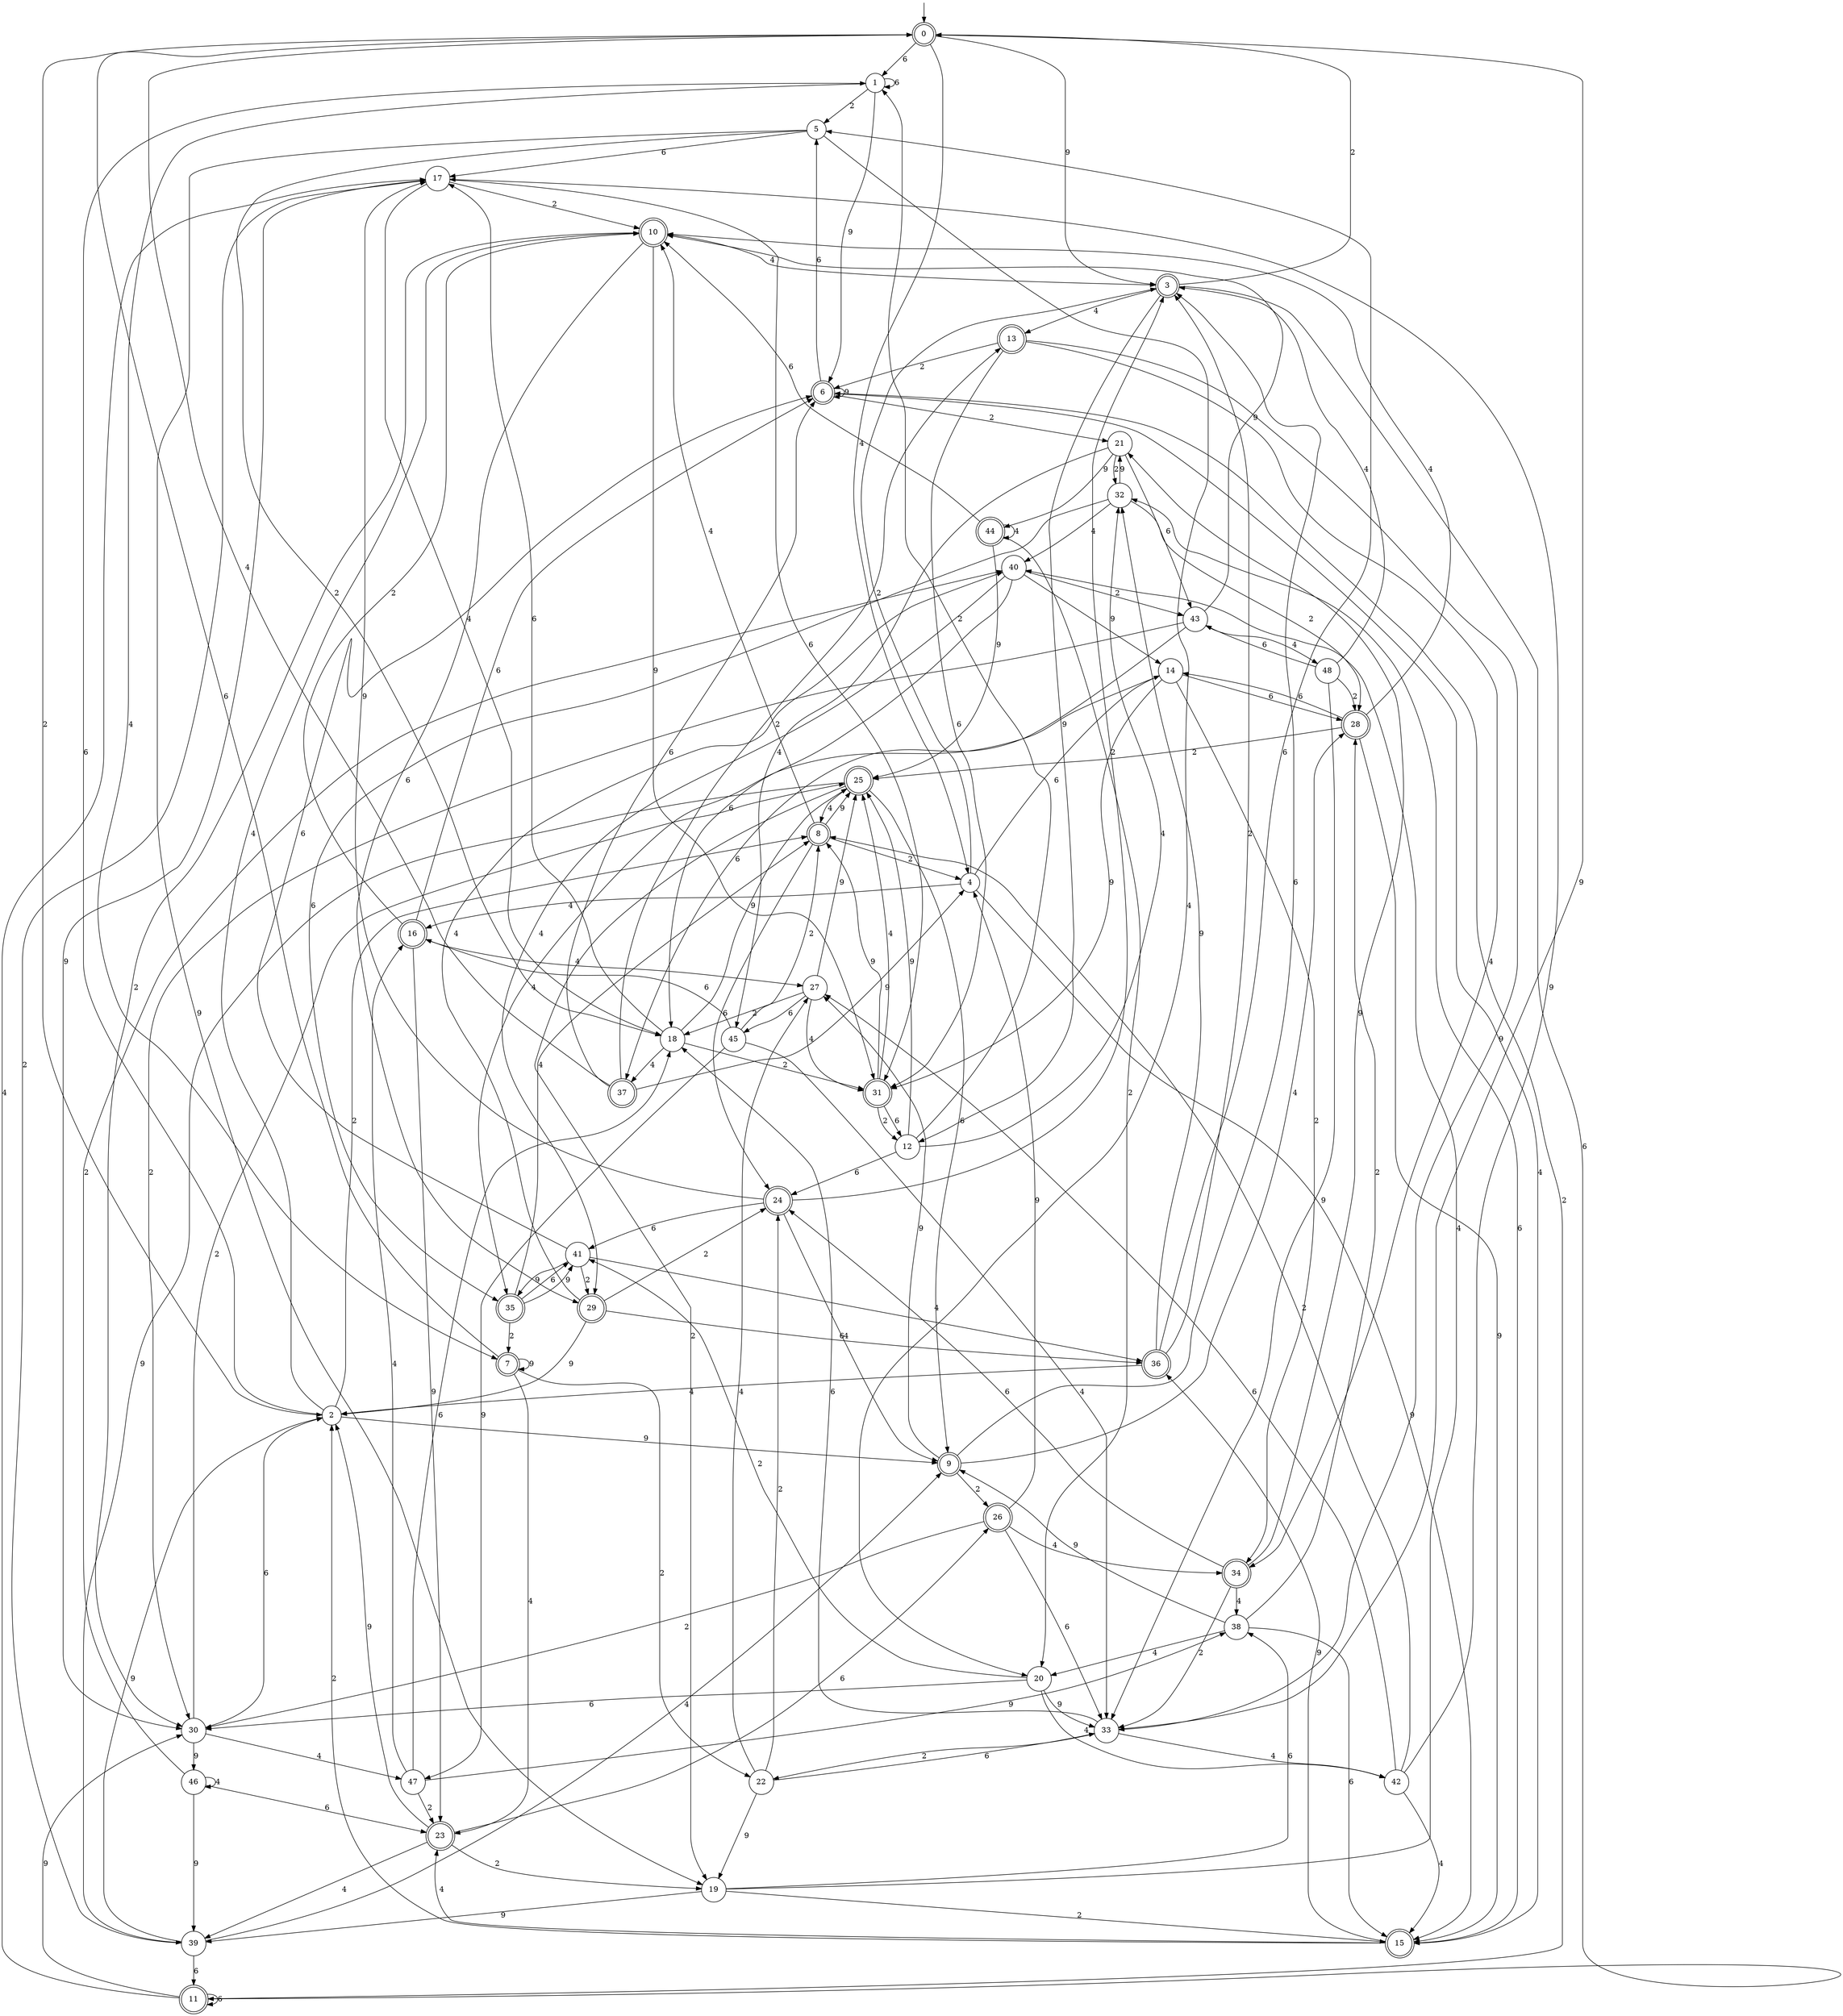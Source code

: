 digraph g {

	s0 [shape="doublecircle" label="0"];
	s1 [shape="circle" label="1"];
	s2 [shape="circle" label="2"];
	s3 [shape="doublecircle" label="3"];
	s4 [shape="circle" label="4"];
	s5 [shape="circle" label="5"];
	s6 [shape="doublecircle" label="6"];
	s7 [shape="doublecircle" label="7"];
	s8 [shape="doublecircle" label="8"];
	s9 [shape="doublecircle" label="9"];
	s10 [shape="doublecircle" label="10"];
	s11 [shape="doublecircle" label="11"];
	s12 [shape="circle" label="12"];
	s13 [shape="doublecircle" label="13"];
	s14 [shape="circle" label="14"];
	s15 [shape="doublecircle" label="15"];
	s16 [shape="doublecircle" label="16"];
	s17 [shape="circle" label="17"];
	s18 [shape="circle" label="18"];
	s19 [shape="circle" label="19"];
	s20 [shape="circle" label="20"];
	s21 [shape="circle" label="21"];
	s22 [shape="circle" label="22"];
	s23 [shape="doublecircle" label="23"];
	s24 [shape="doublecircle" label="24"];
	s25 [shape="doublecircle" label="25"];
	s26 [shape="doublecircle" label="26"];
	s27 [shape="circle" label="27"];
	s28 [shape="doublecircle" label="28"];
	s29 [shape="doublecircle" label="29"];
	s30 [shape="circle" label="30"];
	s31 [shape="doublecircle" label="31"];
	s32 [shape="circle" label="32"];
	s33 [shape="circle" label="33"];
	s34 [shape="doublecircle" label="34"];
	s35 [shape="doublecircle" label="35"];
	s36 [shape="doublecircle" label="36"];
	s37 [shape="doublecircle" label="37"];
	s38 [shape="circle" label="38"];
	s39 [shape="circle" label="39"];
	s40 [shape="circle" label="40"];
	s41 [shape="circle" label="41"];
	s42 [shape="circle" label="42"];
	s43 [shape="circle" label="43"];
	s44 [shape="doublecircle" label="44"];
	s45 [shape="circle" label="45"];
	s46 [shape="circle" label="46"];
	s47 [shape="circle" label="47"];
	s48 [shape="circle" label="48"];
	s0 -> s1 [label="6"];
	s0 -> s2 [label="2"];
	s0 -> s3 [label="9"];
	s0 -> s4 [label="4"];
	s1 -> s1 [label="6"];
	s1 -> s5 [label="2"];
	s1 -> s6 [label="9"];
	s1 -> s7 [label="4"];
	s2 -> s1 [label="6"];
	s2 -> s8 [label="2"];
	s2 -> s9 [label="9"];
	s2 -> s10 [label="4"];
	s3 -> s11 [label="6"];
	s3 -> s0 [label="2"];
	s3 -> s12 [label="9"];
	s3 -> s13 [label="4"];
	s4 -> s14 [label="6"];
	s4 -> s3 [label="2"];
	s4 -> s15 [label="9"];
	s4 -> s16 [label="4"];
	s5 -> s17 [label="6"];
	s5 -> s18 [label="2"];
	s5 -> s19 [label="9"];
	s5 -> s20 [label="4"];
	s6 -> s5 [label="6"];
	s6 -> s21 [label="2"];
	s6 -> s6 [label="9"];
	s6 -> s15 [label="4"];
	s7 -> s0 [label="6"];
	s7 -> s22 [label="2"];
	s7 -> s7 [label="9"];
	s7 -> s23 [label="4"];
	s8 -> s24 [label="6"];
	s8 -> s4 [label="2"];
	s8 -> s25 [label="9"];
	s8 -> s10 [label="4"];
	s9 -> s3 [label="6"];
	s9 -> s26 [label="2"];
	s9 -> s27 [label="9"];
	s9 -> s28 [label="4"];
	s10 -> s29 [label="6"];
	s10 -> s30 [label="2"];
	s10 -> s31 [label="9"];
	s10 -> s3 [label="4"];
	s11 -> s11 [label="6"];
	s11 -> s6 [label="2"];
	s11 -> s30 [label="9"];
	s11 -> s17 [label="4"];
	s12 -> s24 [label="6"];
	s12 -> s1 [label="2"];
	s12 -> s25 [label="9"];
	s12 -> s32 [label="4"];
	s13 -> s31 [label="6"];
	s13 -> s6 [label="2"];
	s13 -> s33 [label="9"];
	s13 -> s34 [label="4"];
	s14 -> s28 [label="6"];
	s14 -> s34 [label="2"];
	s14 -> s31 [label="9"];
	s14 -> s35 [label="4"];
	s15 -> s32 [label="6"];
	s15 -> s2 [label="2"];
	s15 -> s36 [label="9"];
	s15 -> s23 [label="4"];
	s16 -> s6 [label="6"];
	s16 -> s10 [label="2"];
	s16 -> s23 [label="9"];
	s16 -> s27 [label="4"];
	s17 -> s31 [label="6"];
	s17 -> s10 [label="2"];
	s17 -> s30 [label="9"];
	s17 -> s18 [label="4"];
	s18 -> s17 [label="6"];
	s18 -> s31 [label="2"];
	s18 -> s25 [label="9"];
	s18 -> s37 [label="4"];
	s19 -> s38 [label="6"];
	s19 -> s15 [label="2"];
	s19 -> s39 [label="9"];
	s19 -> s40 [label="4"];
	s20 -> s30 [label="6"];
	s20 -> s41 [label="2"];
	s20 -> s33 [label="9"];
	s20 -> s42 [label="4"];
	s21 -> s43 [label="6"];
	s21 -> s32 [label="2"];
	s21 -> s44 [label="9"];
	s21 -> s45 [label="4"];
	s22 -> s33 [label="6"];
	s22 -> s24 [label="2"];
	s22 -> s19 [label="9"];
	s22 -> s27 [label="4"];
	s23 -> s26 [label="6"];
	s23 -> s19 [label="2"];
	s23 -> s2 [label="9"];
	s23 -> s39 [label="4"];
	s24 -> s41 [label="6"];
	s24 -> s3 [label="2"];
	s24 -> s17 [label="9"];
	s24 -> s9 [label="4"];
	s25 -> s9 [label="6"];
	s25 -> s19 [label="2"];
	s25 -> s39 [label="9"];
	s25 -> s8 [label="4"];
	s26 -> s33 [label="6"];
	s26 -> s30 [label="2"];
	s26 -> s4 [label="9"];
	s26 -> s34 [label="4"];
	s27 -> s45 [label="6"];
	s27 -> s18 [label="2"];
	s27 -> s25 [label="9"];
	s27 -> s31 [label="4"];
	s28 -> s14 [label="6"];
	s28 -> s25 [label="2"];
	s28 -> s15 [label="9"];
	s28 -> s10 [label="4"];
	s29 -> s36 [label="6"];
	s29 -> s24 [label="2"];
	s29 -> s2 [label="9"];
	s29 -> s40 [label="4"];
	s30 -> s2 [label="6"];
	s30 -> s25 [label="2"];
	s30 -> s46 [label="9"];
	s30 -> s47 [label="4"];
	s31 -> s12 [label="6"];
	s31 -> s12 [label="2"];
	s31 -> s8 [label="9"];
	s31 -> s25 [label="4"];
	s32 -> s35 [label="6"];
	s32 -> s28 [label="2"];
	s32 -> s21 [label="9"];
	s32 -> s40 [label="4"];
	s33 -> s18 [label="6"];
	s33 -> s22 [label="2"];
	s33 -> s0 [label="9"];
	s33 -> s42 [label="4"];
	s34 -> s24 [label="6"];
	s34 -> s33 [label="2"];
	s34 -> s21 [label="9"];
	s34 -> s38 [label="4"];
	s35 -> s41 [label="6"];
	s35 -> s7 [label="2"];
	s35 -> s41 [label="9"];
	s35 -> s8 [label="4"];
	s36 -> s5 [label="6"];
	s36 -> s3 [label="2"];
	s36 -> s32 [label="9"];
	s36 -> s2 [label="4"];
	s37 -> s6 [label="6"];
	s37 -> s13 [label="2"];
	s37 -> s4 [label="9"];
	s37 -> s0 [label="4"];
	s38 -> s15 [label="6"];
	s38 -> s28 [label="2"];
	s38 -> s9 [label="9"];
	s38 -> s20 [label="4"];
	s39 -> s11 [label="6"];
	s39 -> s17 [label="2"];
	s39 -> s2 [label="9"];
	s39 -> s9 [label="4"];
	s40 -> s18 [label="6"];
	s40 -> s43 [label="2"];
	s40 -> s14 [label="9"];
	s40 -> s29 [label="4"];
	s41 -> s6 [label="6"];
	s41 -> s29 [label="2"];
	s41 -> s35 [label="9"];
	s41 -> s36 [label="4"];
	s42 -> s27 [label="6"];
	s42 -> s8 [label="2"];
	s42 -> s17 [label="9"];
	s42 -> s15 [label="4"];
	s43 -> s37 [label="6"];
	s43 -> s30 [label="2"];
	s43 -> s10 [label="9"];
	s43 -> s48 [label="4"];
	s44 -> s10 [label="6"];
	s44 -> s20 [label="2"];
	s44 -> s25 [label="9"];
	s44 -> s44 [label="4"];
	s45 -> s16 [label="6"];
	s45 -> s8 [label="2"];
	s45 -> s47 [label="9"];
	s45 -> s33 [label="4"];
	s46 -> s23 [label="6"];
	s46 -> s40 [label="2"];
	s46 -> s39 [label="9"];
	s46 -> s46 [label="4"];
	s47 -> s18 [label="6"];
	s47 -> s23 [label="2"];
	s47 -> s38 [label="9"];
	s47 -> s16 [label="4"];
	s48 -> s43 [label="6"];
	s48 -> s28 [label="2"];
	s48 -> s33 [label="9"];
	s48 -> s3 [label="4"];

__start0 [label="" shape="none" width="0" height="0"];
__start0 -> s0;

}
